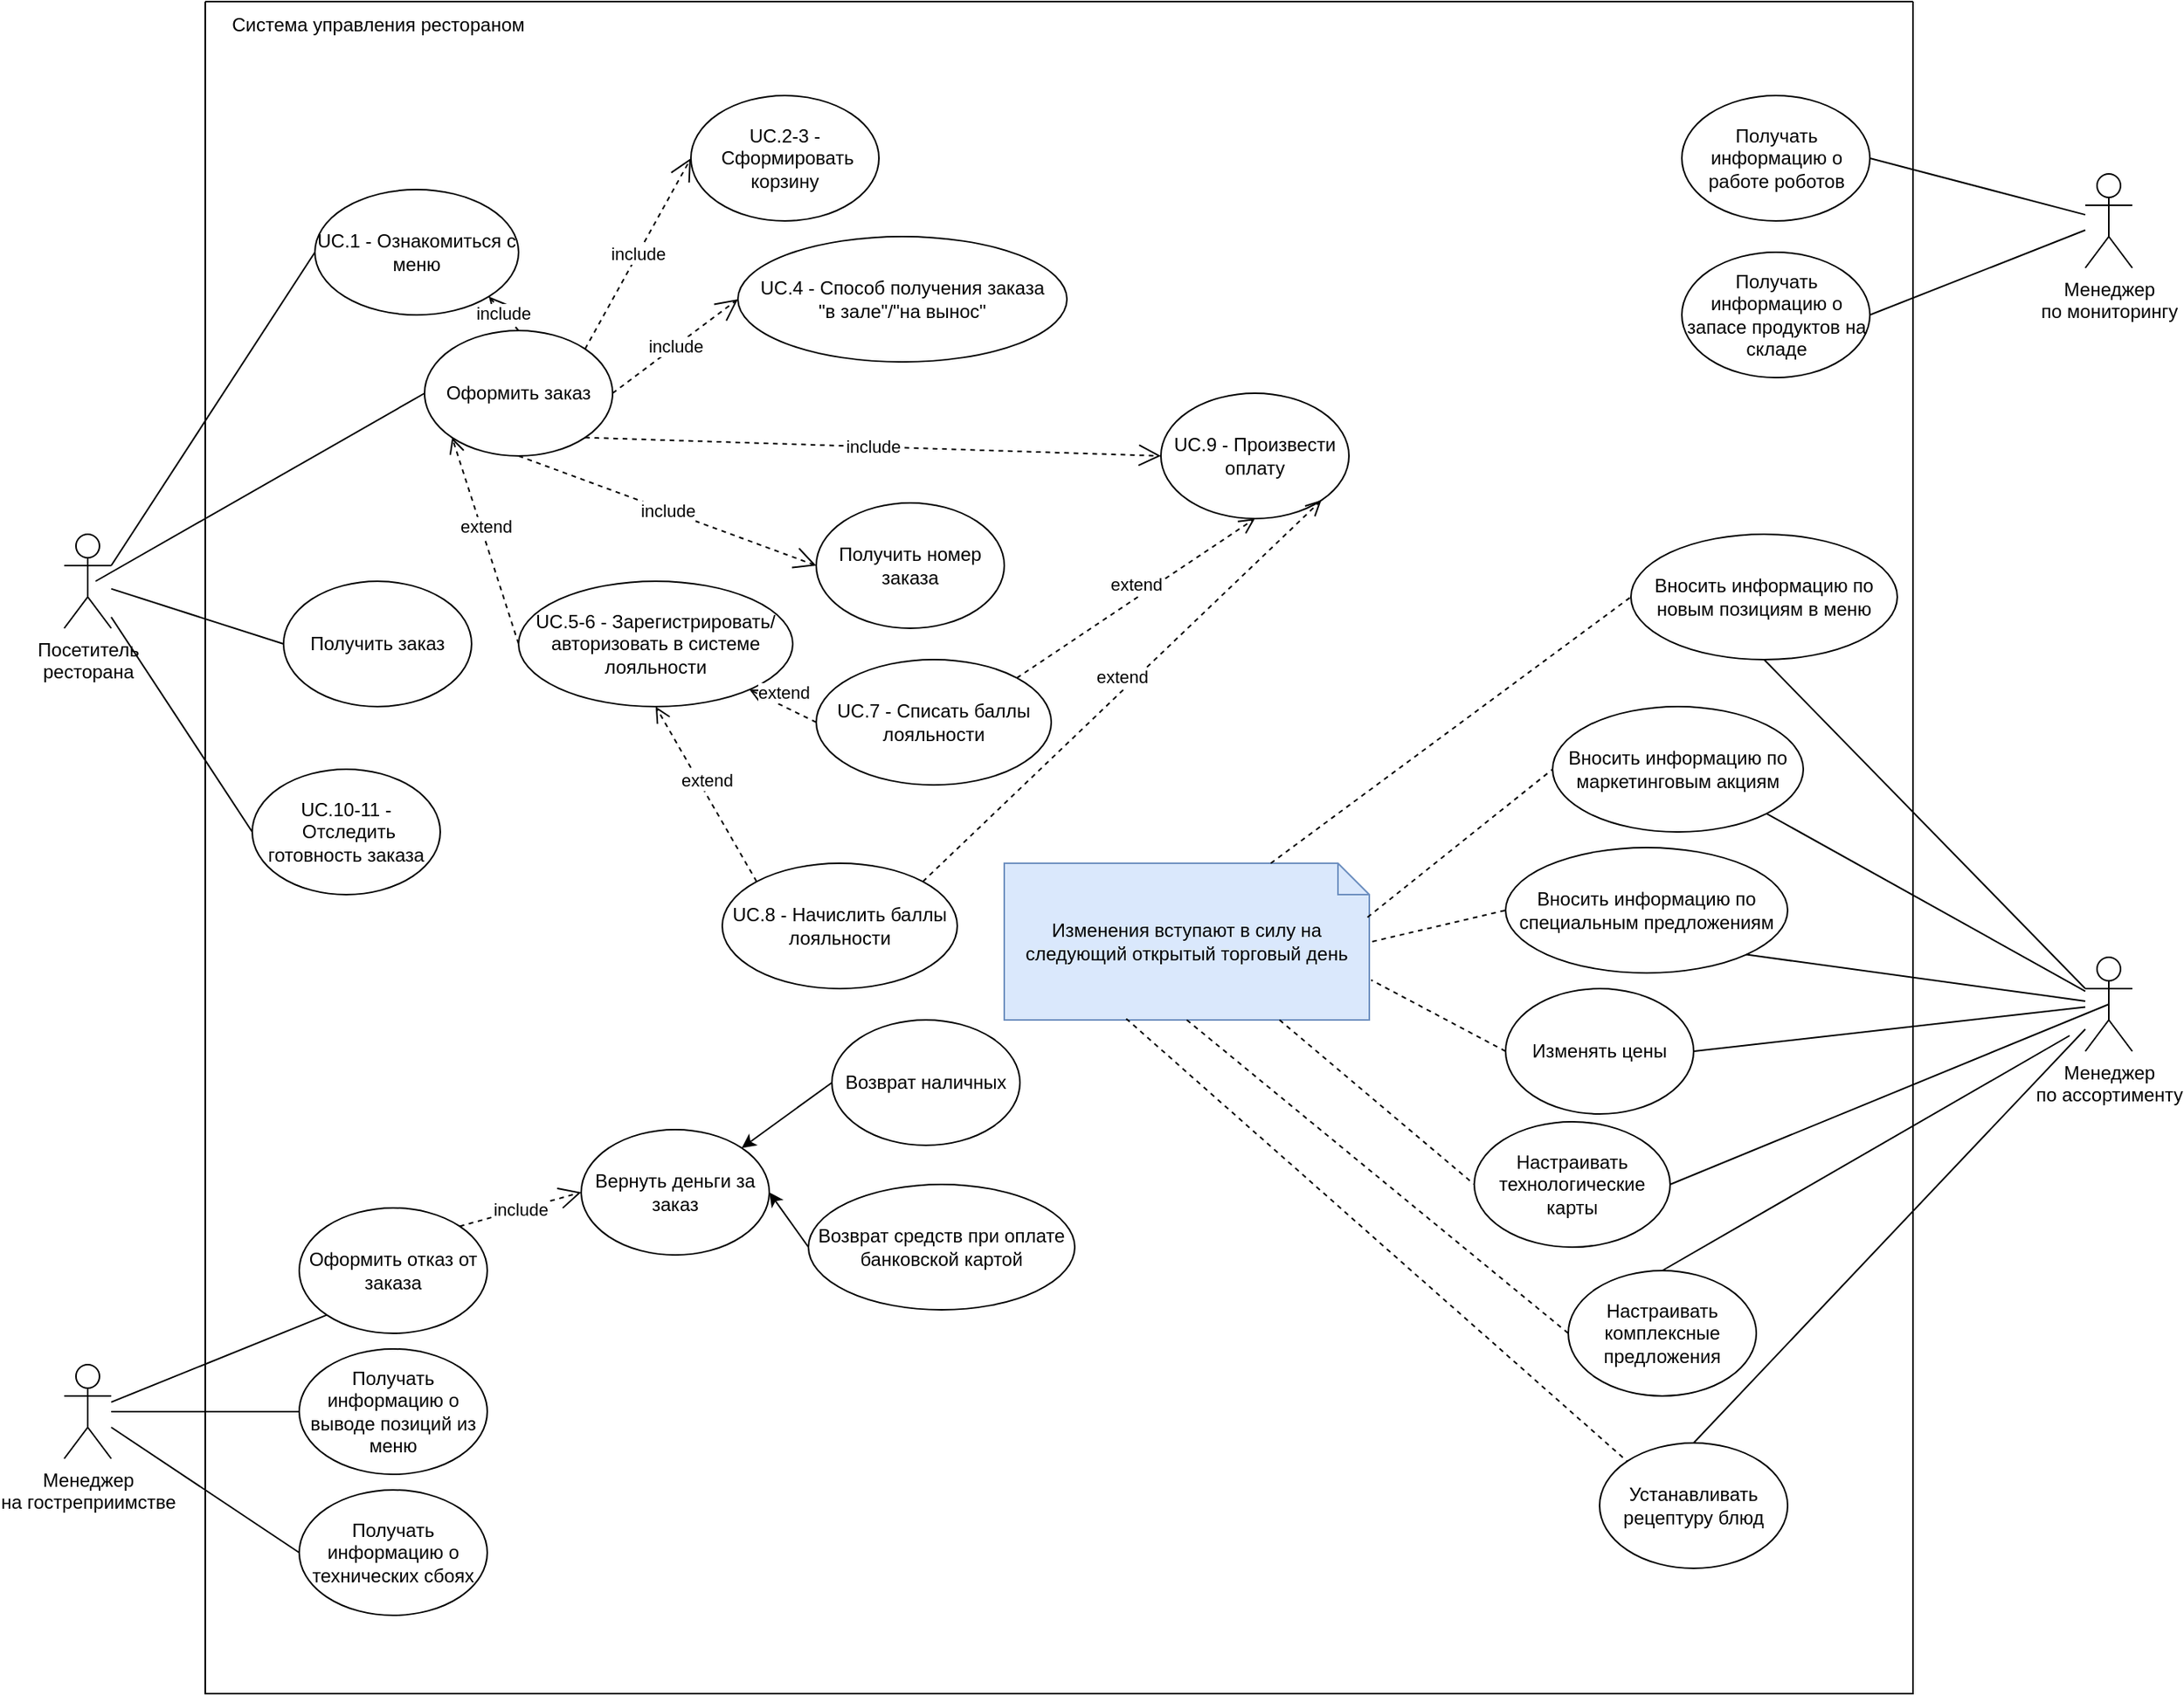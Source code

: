 <mxfile version="26.2.2">
  <diagram name="Страница — 1" id="XPMsnC_HsdmtuDNM5oIN">
    <mxGraphModel dx="1428" dy="2018" grid="1" gridSize="10" guides="1" tooltips="1" connect="1" arrows="1" fold="1" page="1" pageScale="1" pageWidth="827" pageHeight="1169" math="0" shadow="0">
      <root>
        <mxCell id="0" />
        <mxCell id="1" parent="0" />
        <mxCell id="yDCYKiTZaW6A-maOPeT1-1" value="Посетитель&lt;br&gt;ресторана" style="shape=umlActor;verticalLabelPosition=bottom;verticalAlign=top;html=1;outlineConnect=0;" parent="1" vertex="1">
          <mxGeometry x="100" y="170" width="30" height="60" as="geometry" />
        </mxCell>
        <mxCell id="yDCYKiTZaW6A-maOPeT1-2" value="Менеджер&lt;br&gt;на гостреприимстве" style="shape=umlActor;verticalLabelPosition=bottom;verticalAlign=top;html=1;outlineConnect=0;" parent="1" vertex="1">
          <mxGeometry x="100" y="700" width="30" height="60" as="geometry" />
        </mxCell>
        <mxCell id="yDCYKiTZaW6A-maOPeT1-3" value="Менеджер&lt;br&gt;по ассортименту" style="shape=umlActor;verticalLabelPosition=bottom;verticalAlign=top;html=1;outlineConnect=0;" parent="1" vertex="1">
          <mxGeometry x="1390" y="440" width="30" height="60" as="geometry" />
        </mxCell>
        <mxCell id="yDCYKiTZaW6A-maOPeT1-4" value="Менеджер&lt;br&gt;по мониторингу" style="shape=umlActor;verticalLabelPosition=bottom;verticalAlign=top;html=1;outlineConnect=0;" parent="1" vertex="1">
          <mxGeometry x="1390" y="-60" width="30" height="60" as="geometry" />
        </mxCell>
        <mxCell id="yDCYKiTZaW6A-maOPeT1-6" value="Оформить заказ" style="ellipse;whiteSpace=wrap;html=1;" parent="1" vertex="1">
          <mxGeometry x="330" y="40" width="120" height="80" as="geometry" />
        </mxCell>
        <mxCell id="yDCYKiTZaW6A-maOPeT1-22" value="Оформить отказ от заказа" style="ellipse;whiteSpace=wrap;html=1;" parent="1" vertex="1">
          <mxGeometry x="250" y="600" width="120" height="80" as="geometry" />
        </mxCell>
        <mxCell id="yDCYKiTZaW6A-maOPeT1-23" value="Вернуть деньги за заказ" style="ellipse;whiteSpace=wrap;html=1;" parent="1" vertex="1">
          <mxGeometry x="430" y="550" width="120" height="80" as="geometry" />
        </mxCell>
        <mxCell id="yDCYKiTZaW6A-maOPeT1-24" value="Возврат наличных" style="ellipse;whiteSpace=wrap;html=1;" parent="1" vertex="1">
          <mxGeometry x="590" y="480" width="120" height="80" as="geometry" />
        </mxCell>
        <mxCell id="yDCYKiTZaW6A-maOPeT1-25" value="Возврат средств при оплате банковской картой" style="ellipse;whiteSpace=wrap;html=1;" parent="1" vertex="1">
          <mxGeometry x="575" y="585" width="170" height="80" as="geometry" />
        </mxCell>
        <mxCell id="yDCYKiTZaW6A-maOPeT1-26" value="Получать информацию о технических сбоях" style="ellipse;whiteSpace=wrap;html=1;" parent="1" vertex="1">
          <mxGeometry x="250" y="780" width="120" height="80" as="geometry" />
        </mxCell>
        <mxCell id="yDCYKiTZaW6A-maOPeT1-27" value="Получать информацию о выводе позиций из меню" style="ellipse;whiteSpace=wrap;html=1;" parent="1" vertex="1">
          <mxGeometry x="250" y="690" width="120" height="80" as="geometry" />
        </mxCell>
        <mxCell id="yDCYKiTZaW6A-maOPeT1-28" value="Получать информацию о работе роботов" style="ellipse;whiteSpace=wrap;html=1;" parent="1" vertex="1">
          <mxGeometry x="1132.5" y="-110" width="120" height="80" as="geometry" />
        </mxCell>
        <mxCell id="yDCYKiTZaW6A-maOPeT1-29" value="Получать информацию о запасе продуктов на складе" style="ellipse;whiteSpace=wrap;html=1;" parent="1" vertex="1">
          <mxGeometry x="1132.5" y="-10" width="120" height="80" as="geometry" />
        </mxCell>
        <mxCell id="yDCYKiTZaW6A-maOPeT1-30" value="Вносить информацию по новым позициям в меню" style="ellipse;whiteSpace=wrap;html=1;" parent="1" vertex="1">
          <mxGeometry x="1100" y="170" width="170" height="80" as="geometry" />
        </mxCell>
        <mxCell id="yDCYKiTZaW6A-maOPeT1-31" value="Изменять цены" style="ellipse;whiteSpace=wrap;html=1;" parent="1" vertex="1">
          <mxGeometry x="1020" y="460" width="120" height="80" as="geometry" />
        </mxCell>
        <mxCell id="yDCYKiTZaW6A-maOPeT1-32" value="Вносить информацию по маркетинговым акциям" style="ellipse;whiteSpace=wrap;html=1;" parent="1" vertex="1">
          <mxGeometry x="1050" y="280" width="160" height="80" as="geometry" />
        </mxCell>
        <mxCell id="yDCYKiTZaW6A-maOPeT1-33" value="Вносить информацию по специальным предложениям" style="ellipse;whiteSpace=wrap;html=1;" parent="1" vertex="1">
          <mxGeometry x="1020" y="370" width="180" height="80" as="geometry" />
        </mxCell>
        <mxCell id="yDCYKiTZaW6A-maOPeT1-34" value="Настраивать комплексные предложения" style="ellipse;whiteSpace=wrap;html=1;" parent="1" vertex="1">
          <mxGeometry x="1060" y="640" width="120" height="80" as="geometry" />
        </mxCell>
        <mxCell id="yDCYKiTZaW6A-maOPeT1-36" value="Настраивать технологические карты" style="ellipse;whiteSpace=wrap;html=1;" parent="1" vertex="1">
          <mxGeometry x="1000" y="545" width="125" height="80" as="geometry" />
        </mxCell>
        <mxCell id="yDCYKiTZaW6A-maOPeT1-37" value="Устанавливать рецептуру блюд" style="ellipse;whiteSpace=wrap;html=1;" parent="1" vertex="1">
          <mxGeometry x="1080" y="750" width="120" height="80" as="geometry" />
        </mxCell>
        <mxCell id="yDCYKiTZaW6A-maOPeT1-39" value="" style="endArrow=none;html=1;rounded=0;entryX=0;entryY=0.5;entryDx=0;entryDy=0;" parent="1" target="yDCYKiTZaW6A-maOPeT1-6" edge="1">
          <mxGeometry width="50" height="50" relative="1" as="geometry">
            <mxPoint x="120" y="200" as="sourcePoint" />
            <mxPoint x="590" y="270" as="targetPoint" />
          </mxGeometry>
        </mxCell>
        <mxCell id="yDCYKiTZaW6A-maOPeT1-40" value="" style="endArrow=none;html=1;rounded=0;entryX=0;entryY=0.5;entryDx=0;entryDy=0;" parent="1" source="yDCYKiTZaW6A-maOPeT1-1" target="yDCYKiTZaW6A-maOPeT1-21" edge="1">
          <mxGeometry width="50" height="50" relative="1" as="geometry">
            <mxPoint x="540" y="320" as="sourcePoint" />
            <mxPoint x="590" y="270" as="targetPoint" />
          </mxGeometry>
        </mxCell>
        <mxCell id="yDCYKiTZaW6A-maOPeT1-42" value="" style="endArrow=none;html=1;rounded=0;entryX=0;entryY=0.5;entryDx=0;entryDy=0;" parent="1" source="yDCYKiTZaW6A-maOPeT1-1" target="yDCYKiTZaW6A-maOPeT1-41" edge="1">
          <mxGeometry width="50" height="50" relative="1" as="geometry">
            <mxPoint x="540" y="320" as="sourcePoint" />
            <mxPoint x="590" y="270" as="targetPoint" />
          </mxGeometry>
        </mxCell>
        <mxCell id="yDCYKiTZaW6A-maOPeT1-45" value="include" style="endArrow=open;endSize=12;dashed=1;html=1;rounded=0;entryX=0;entryY=0.5;entryDx=0;entryDy=0;exitX=1;exitY=0;exitDx=0;exitDy=0;" parent="1" source="yDCYKiTZaW6A-maOPeT1-6" target="yDCYKiTZaW6A-maOPeT1-15" edge="1">
          <mxGeometry width="160" relative="1" as="geometry">
            <mxPoint x="350" y="107" as="sourcePoint" />
            <mxPoint x="460" y="80" as="targetPoint" />
          </mxGeometry>
        </mxCell>
        <mxCell id="yDCYKiTZaW6A-maOPeT1-46" value="include" style="endArrow=open;endSize=12;dashed=1;html=1;rounded=0;entryX=0;entryY=0.5;entryDx=0;entryDy=0;exitX=1;exitY=0.5;exitDx=0;exitDy=0;" parent="1" source="yDCYKiTZaW6A-maOPeT1-6" target="yDCYKiTZaW6A-maOPeT1-16" edge="1">
          <mxGeometry width="160" relative="1" as="geometry">
            <mxPoint x="360" y="130" as="sourcePoint" />
            <mxPoint x="460" y="170" as="targetPoint" />
          </mxGeometry>
        </mxCell>
        <mxCell id="yDCYKiTZaW6A-maOPeT1-47" value="include" style="endArrow=open;endSize=12;dashed=1;html=1;rounded=0;entryX=0;entryY=0.5;entryDx=0;entryDy=0;exitX=0.5;exitY=1;exitDx=0;exitDy=0;" parent="1" source="yDCYKiTZaW6A-maOPeT1-6" target="yDCYKiTZaW6A-maOPeT1-19" edge="1">
          <mxGeometry width="160" relative="1" as="geometry">
            <mxPoint x="342" y="158" as="sourcePoint" />
            <mxPoint x="430" y="270" as="targetPoint" />
          </mxGeometry>
        </mxCell>
        <mxCell id="yDCYKiTZaW6A-maOPeT1-49" value="extend" style="html=1;verticalAlign=bottom;endArrow=open;dashed=1;endSize=8;curved=0;rounded=0;exitX=0;exitY=0.5;exitDx=0;exitDy=0;entryX=0;entryY=1;entryDx=0;entryDy=0;" parent="1" source="yDCYKiTZaW6A-maOPeT1-20" target="yDCYKiTZaW6A-maOPeT1-6" edge="1">
          <mxGeometry relative="1" as="geometry">
            <mxPoint x="610" y="190" as="sourcePoint" />
            <mxPoint x="530" y="190" as="targetPoint" />
          </mxGeometry>
        </mxCell>
        <mxCell id="yDCYKiTZaW6A-maOPeT1-51" value="" style="endArrow=none;html=1;rounded=0;entryX=0;entryY=1;entryDx=0;entryDy=0;" parent="1" source="yDCYKiTZaW6A-maOPeT1-2" target="yDCYKiTZaW6A-maOPeT1-22" edge="1">
          <mxGeometry width="50" height="50" relative="1" as="geometry">
            <mxPoint x="420" y="590" as="sourcePoint" />
            <mxPoint x="470" y="540" as="targetPoint" />
          </mxGeometry>
        </mxCell>
        <mxCell id="yDCYKiTZaW6A-maOPeT1-53" value="" style="endArrow=none;html=1;rounded=0;entryX=0;entryY=0.5;entryDx=0;entryDy=0;" parent="1" source="yDCYKiTZaW6A-maOPeT1-2" target="yDCYKiTZaW6A-maOPeT1-27" edge="1">
          <mxGeometry width="50" height="50" relative="1" as="geometry">
            <mxPoint x="420" y="590" as="sourcePoint" />
            <mxPoint x="470" y="540" as="targetPoint" />
          </mxGeometry>
        </mxCell>
        <mxCell id="yDCYKiTZaW6A-maOPeT1-54" value="" style="endArrow=none;html=1;rounded=0;entryX=0;entryY=0.5;entryDx=0;entryDy=0;" parent="1" source="yDCYKiTZaW6A-maOPeT1-2" target="yDCYKiTZaW6A-maOPeT1-26" edge="1">
          <mxGeometry width="50" height="50" relative="1" as="geometry">
            <mxPoint x="420" y="590" as="sourcePoint" />
            <mxPoint x="470" y="540" as="targetPoint" />
          </mxGeometry>
        </mxCell>
        <mxCell id="yDCYKiTZaW6A-maOPeT1-55" value="" style="endArrow=classic;html=1;rounded=0;exitX=0;exitY=0.5;exitDx=0;exitDy=0;entryX=1;entryY=0.5;entryDx=0;entryDy=0;" parent="1" source="yDCYKiTZaW6A-maOPeT1-25" target="yDCYKiTZaW6A-maOPeT1-23" edge="1">
          <mxGeometry width="50" height="50" relative="1" as="geometry">
            <mxPoint x="490" y="460" as="sourcePoint" />
            <mxPoint x="540" y="410" as="targetPoint" />
          </mxGeometry>
        </mxCell>
        <mxCell id="yDCYKiTZaW6A-maOPeT1-56" value="" style="endArrow=classic;html=1;rounded=0;exitX=0;exitY=0.5;exitDx=0;exitDy=0;entryX=1;entryY=0;entryDx=0;entryDy=0;" parent="1" source="yDCYKiTZaW6A-maOPeT1-24" target="yDCYKiTZaW6A-maOPeT1-23" edge="1">
          <mxGeometry width="50" height="50" relative="1" as="geometry">
            <mxPoint x="490" y="460" as="sourcePoint" />
            <mxPoint x="540" y="410" as="targetPoint" />
          </mxGeometry>
        </mxCell>
        <mxCell id="yDCYKiTZaW6A-maOPeT1-57" value="include" style="endArrow=open;endSize=12;dashed=1;html=1;rounded=0;entryX=0;entryY=0.5;entryDx=0;entryDy=0;exitX=1;exitY=0;exitDx=0;exitDy=0;" parent="1" source="yDCYKiTZaW6A-maOPeT1-22" target="yDCYKiTZaW6A-maOPeT1-23" edge="1">
          <mxGeometry width="160" relative="1" as="geometry">
            <mxPoint x="267" y="580" as="sourcePoint" />
            <mxPoint x="380" y="662" as="targetPoint" />
          </mxGeometry>
        </mxCell>
        <mxCell id="yDCYKiTZaW6A-maOPeT1-58" value="include" style="endArrow=open;endSize=12;dashed=1;html=1;rounded=0;entryX=0;entryY=0.5;entryDx=0;entryDy=0;exitX=1;exitY=1;exitDx=0;exitDy=0;" parent="1" source="yDCYKiTZaW6A-maOPeT1-6" target="yDCYKiTZaW6A-maOPeT1-18" edge="1">
          <mxGeometry width="160" relative="1" as="geometry">
            <mxPoint x="400" y="130" as="sourcePoint" />
            <mxPoint x="590" y="270" as="targetPoint" />
          </mxGeometry>
        </mxCell>
        <mxCell id="yDCYKiTZaW6A-maOPeT1-60" value="" style="endArrow=none;html=1;rounded=0;exitX=1;exitY=0.5;exitDx=0;exitDy=0;" parent="1" source="yDCYKiTZaW6A-maOPeT1-29" target="yDCYKiTZaW6A-maOPeT1-4" edge="1">
          <mxGeometry width="50" height="50" relative="1" as="geometry">
            <mxPoint x="692.5" y="170" as="sourcePoint" />
            <mxPoint x="742.5" y="120" as="targetPoint" />
          </mxGeometry>
        </mxCell>
        <mxCell id="yDCYKiTZaW6A-maOPeT1-61" value="" style="endArrow=none;html=1;rounded=0;exitX=1;exitY=0.5;exitDx=0;exitDy=0;" parent="1" source="yDCYKiTZaW6A-maOPeT1-28" target="yDCYKiTZaW6A-maOPeT1-4" edge="1">
          <mxGeometry width="50" height="50" relative="1" as="geometry">
            <mxPoint x="692.5" y="170" as="sourcePoint" />
            <mxPoint x="742.5" y="120" as="targetPoint" />
          </mxGeometry>
        </mxCell>
        <mxCell id="yDCYKiTZaW6A-maOPeT1-62" value="" style="endArrow=none;html=1;rounded=0;entryX=0;entryY=0.333;entryDx=0;entryDy=0;entryPerimeter=0;exitX=0.5;exitY=1;exitDx=0;exitDy=0;" parent="1" source="yDCYKiTZaW6A-maOPeT1-30" target="yDCYKiTZaW6A-maOPeT1-3" edge="1">
          <mxGeometry width="50" height="50" relative="1" as="geometry">
            <mxPoint x="840" y="560" as="sourcePoint" />
            <mxPoint x="890" y="510" as="targetPoint" />
          </mxGeometry>
        </mxCell>
        <mxCell id="yDCYKiTZaW6A-maOPeT1-63" value="" style="endArrow=none;html=1;rounded=0;exitX=1;exitY=1;exitDx=0;exitDy=0;" parent="1" source="yDCYKiTZaW6A-maOPeT1-32" target="yDCYKiTZaW6A-maOPeT1-3" edge="1">
          <mxGeometry width="50" height="50" relative="1" as="geometry">
            <mxPoint x="840" y="560" as="sourcePoint" />
            <mxPoint x="890" y="510" as="targetPoint" />
          </mxGeometry>
        </mxCell>
        <mxCell id="yDCYKiTZaW6A-maOPeT1-64" value="" style="endArrow=none;html=1;rounded=0;exitX=1;exitY=1;exitDx=0;exitDy=0;" parent="1" source="yDCYKiTZaW6A-maOPeT1-33" target="yDCYKiTZaW6A-maOPeT1-3" edge="1">
          <mxGeometry width="50" height="50" relative="1" as="geometry">
            <mxPoint x="840" y="560" as="sourcePoint" />
            <mxPoint x="890" y="510" as="targetPoint" />
          </mxGeometry>
        </mxCell>
        <mxCell id="yDCYKiTZaW6A-maOPeT1-65" value="" style="endArrow=none;html=1;rounded=0;exitX=1;exitY=0.5;exitDx=0;exitDy=0;" parent="1" source="yDCYKiTZaW6A-maOPeT1-31" target="yDCYKiTZaW6A-maOPeT1-3" edge="1">
          <mxGeometry width="50" height="50" relative="1" as="geometry">
            <mxPoint x="920" y="300" as="sourcePoint" />
            <mxPoint x="970" y="250" as="targetPoint" />
          </mxGeometry>
        </mxCell>
        <mxCell id="yDCYKiTZaW6A-maOPeT1-66" value="" style="endArrow=none;html=1;rounded=0;entryX=0.5;entryY=0.5;entryDx=0;entryDy=0;entryPerimeter=0;exitX=1;exitY=0.5;exitDx=0;exitDy=0;" parent="1" source="yDCYKiTZaW6A-maOPeT1-36" target="yDCYKiTZaW6A-maOPeT1-3" edge="1">
          <mxGeometry width="50" height="50" relative="1" as="geometry">
            <mxPoint x="910" y="450" as="sourcePoint" />
            <mxPoint x="960" y="400" as="targetPoint" />
          </mxGeometry>
        </mxCell>
        <mxCell id="yDCYKiTZaW6A-maOPeT1-67" value="" style="endArrow=none;html=1;rounded=0;exitX=0.5;exitY=0;exitDx=0;exitDy=0;" parent="1" source="yDCYKiTZaW6A-maOPeT1-34" edge="1">
          <mxGeometry width="50" height="50" relative="1" as="geometry">
            <mxPoint x="910" y="450" as="sourcePoint" />
            <mxPoint x="1380" y="490" as="targetPoint" />
          </mxGeometry>
        </mxCell>
        <mxCell id="yDCYKiTZaW6A-maOPeT1-68" value="" style="endArrow=none;html=1;rounded=0;exitX=0.5;exitY=0;exitDx=0;exitDy=0;" parent="1" source="yDCYKiTZaW6A-maOPeT1-37" target="yDCYKiTZaW6A-maOPeT1-3" edge="1">
          <mxGeometry width="50" height="50" relative="1" as="geometry">
            <mxPoint x="940" y="580" as="sourcePoint" />
            <mxPoint x="990" y="530" as="targetPoint" />
          </mxGeometry>
        </mxCell>
        <mxCell id="yDCYKiTZaW6A-maOPeT1-70" value="Изменения вступают в силу на следующий открытый торговый день" style="shape=note;size=20;whiteSpace=wrap;html=1;fillColor=#dae8fc;strokeColor=#6c8ebf;" parent="1" vertex="1">
          <mxGeometry x="700" y="380" width="233" height="100" as="geometry" />
        </mxCell>
        <mxCell id="yDCYKiTZaW6A-maOPeT1-71" value="" style="endArrow=none;dashed=1;html=1;rounded=0;entryX=0;entryY=0.5;entryDx=0;entryDy=0;exitX=0.73;exitY=0;exitDx=0;exitDy=0;exitPerimeter=0;" parent="1" source="yDCYKiTZaW6A-maOPeT1-70" target="yDCYKiTZaW6A-maOPeT1-30" edge="1">
          <mxGeometry width="50" height="50" relative="1" as="geometry">
            <mxPoint x="880" y="380" as="sourcePoint" />
            <mxPoint x="1000" y="310" as="targetPoint" />
          </mxGeometry>
        </mxCell>
        <mxCell id="yDCYKiTZaW6A-maOPeT1-72" value="" style="endArrow=none;dashed=1;html=1;rounded=0;entryX=0;entryY=0.5;entryDx=0;entryDy=0;exitX=0.995;exitY=0.345;exitDx=0;exitDy=0;exitPerimeter=0;" parent="1" source="yDCYKiTZaW6A-maOPeT1-70" target="yDCYKiTZaW6A-maOPeT1-32" edge="1">
          <mxGeometry width="50" height="50" relative="1" as="geometry">
            <mxPoint x="930" y="410" as="sourcePoint" />
            <mxPoint x="1000" y="310" as="targetPoint" />
          </mxGeometry>
        </mxCell>
        <mxCell id="yDCYKiTZaW6A-maOPeT1-73" value="" style="endArrow=none;dashed=1;html=1;rounded=0;entryX=0;entryY=0.5;entryDx=0;entryDy=0;exitX=1.008;exitY=0.5;exitDx=0;exitDy=0;exitPerimeter=0;" parent="1" source="yDCYKiTZaW6A-maOPeT1-70" target="yDCYKiTZaW6A-maOPeT1-33" edge="1">
          <mxGeometry width="50" height="50" relative="1" as="geometry">
            <mxPoint x="950" y="360" as="sourcePoint" />
            <mxPoint x="1000" y="310" as="targetPoint" />
          </mxGeometry>
        </mxCell>
        <mxCell id="yDCYKiTZaW6A-maOPeT1-74" value="" style="endArrow=none;dashed=1;html=1;rounded=0;exitX=0;exitY=0.5;exitDx=0;exitDy=0;entryX=1.005;entryY=0.745;entryDx=0;entryDy=0;entryPerimeter=0;" parent="1" source="yDCYKiTZaW6A-maOPeT1-31" target="yDCYKiTZaW6A-maOPeT1-70" edge="1">
          <mxGeometry width="50" height="50" relative="1" as="geometry">
            <mxPoint x="950" y="360" as="sourcePoint" />
            <mxPoint x="1000" y="310" as="targetPoint" />
          </mxGeometry>
        </mxCell>
        <mxCell id="yDCYKiTZaW6A-maOPeT1-75" value="" style="endArrow=none;dashed=1;html=1;rounded=0;entryX=0;entryY=0.5;entryDx=0;entryDy=0;" parent="1" source="yDCYKiTZaW6A-maOPeT1-70" target="yDCYKiTZaW6A-maOPeT1-36" edge="1">
          <mxGeometry width="50" height="50" relative="1" as="geometry">
            <mxPoint x="880" y="420" as="sourcePoint" />
            <mxPoint x="1000" y="310" as="targetPoint" />
          </mxGeometry>
        </mxCell>
        <mxCell id="yDCYKiTZaW6A-maOPeT1-76" value="" style="endArrow=none;dashed=1;html=1;rounded=0;entryX=0;entryY=0.5;entryDx=0;entryDy=0;exitX=0.5;exitY=1;exitDx=0;exitDy=0;exitPerimeter=0;" parent="1" source="yDCYKiTZaW6A-maOPeT1-70" target="yDCYKiTZaW6A-maOPeT1-34" edge="1">
          <mxGeometry width="50" height="50" relative="1" as="geometry">
            <mxPoint x="950" y="360" as="sourcePoint" />
            <mxPoint x="1000" y="310" as="targetPoint" />
          </mxGeometry>
        </mxCell>
        <mxCell id="yDCYKiTZaW6A-maOPeT1-77" value="" style="endArrow=none;dashed=1;html=1;rounded=0;exitX=0.334;exitY=0.992;exitDx=0;exitDy=0;exitPerimeter=0;entryX=0;entryY=0;entryDx=0;entryDy=0;" parent="1" source="yDCYKiTZaW6A-maOPeT1-70" target="yDCYKiTZaW6A-maOPeT1-37" edge="1">
          <mxGeometry width="50" height="50" relative="1" as="geometry">
            <mxPoint x="950" y="360" as="sourcePoint" />
            <mxPoint x="1000" y="310" as="targetPoint" />
          </mxGeometry>
        </mxCell>
        <mxCell id="yDCYKiTZaW6A-maOPeT1-81" value="" style="swimlane;startSize=0;" parent="1" vertex="1">
          <mxGeometry x="190" y="-170" width="1090" height="1080" as="geometry">
            <mxRectangle x="210" y="-180" width="50" height="40" as="alternateBounds" />
          </mxGeometry>
        </mxCell>
        <mxCell id="yDCYKiTZaW6A-maOPeT1-82" value="Система управления рестораном" style="text;html=1;align=center;verticalAlign=middle;resizable=0;points=[];autosize=1;strokeColor=none;fillColor=none;" parent="yDCYKiTZaW6A-maOPeT1-81" vertex="1">
          <mxGeometry x="5" width="210" height="30" as="geometry" />
        </mxCell>
        <mxCell id="yDCYKiTZaW6A-maOPeT1-14" value="UC.1 - Ознакомиться с меню" style="ellipse;whiteSpace=wrap;html=1;" parent="yDCYKiTZaW6A-maOPeT1-81" vertex="1">
          <mxGeometry x="70" y="120" width="130" height="80" as="geometry" />
        </mxCell>
        <mxCell id="5rACu4KKzd1HD6sPfKvf-1" value="UC.8 - Начислить баллы лояльности" style="ellipse;whiteSpace=wrap;html=1;" vertex="1" parent="yDCYKiTZaW6A-maOPeT1-81">
          <mxGeometry x="330" y="550" width="150" height="80" as="geometry" />
        </mxCell>
        <mxCell id="5rACu4KKzd1HD6sPfKvf-3" value="UC.7 - Списать баллы лояльности" style="ellipse;whiteSpace=wrap;html=1;" vertex="1" parent="yDCYKiTZaW6A-maOPeT1-81">
          <mxGeometry x="390" y="420" width="150" height="80" as="geometry" />
        </mxCell>
        <mxCell id="yDCYKiTZaW6A-maOPeT1-15" value="UC.2-3 -&amp;nbsp;Сформировать корзину" style="ellipse;whiteSpace=wrap;html=1;" parent="yDCYKiTZaW6A-maOPeT1-81" vertex="1">
          <mxGeometry x="310" y="60" width="120" height="80" as="geometry" />
        </mxCell>
        <mxCell id="yDCYKiTZaW6A-maOPeT1-16" value="UC.4 -&amp;nbsp;Способ получения заказа&lt;br&gt;&quot;в зале&quot;/&quot;на вынос&quot;" style="ellipse;whiteSpace=wrap;html=1;" parent="yDCYKiTZaW6A-maOPeT1-81" vertex="1">
          <mxGeometry x="340" y="150" width="210" height="80" as="geometry" />
        </mxCell>
        <mxCell id="yDCYKiTZaW6A-maOPeT1-18" value="UC.9 - Произвести оплату" style="ellipse;whiteSpace=wrap;html=1;" parent="yDCYKiTZaW6A-maOPeT1-81" vertex="1">
          <mxGeometry x="610" y="250" width="120" height="80" as="geometry" />
        </mxCell>
        <mxCell id="5rACu4KKzd1HD6sPfKvf-5" value="extend" style="html=1;verticalAlign=bottom;endArrow=open;dashed=1;endSize=8;curved=0;rounded=0;exitX=1;exitY=0;exitDx=0;exitDy=0;entryX=0.5;entryY=1;entryDx=0;entryDy=0;" edge="1" parent="yDCYKiTZaW6A-maOPeT1-81" source="5rACu4KKzd1HD6sPfKvf-3" target="yDCYKiTZaW6A-maOPeT1-18">
          <mxGeometry relative="1" as="geometry">
            <mxPoint x="530" y="500" as="sourcePoint" />
            <mxPoint x="440" y="520" as="targetPoint" />
          </mxGeometry>
        </mxCell>
        <mxCell id="yDCYKiTZaW6A-maOPeT1-19" value="Получить номер заказа" style="ellipse;whiteSpace=wrap;html=1;" parent="yDCYKiTZaW6A-maOPeT1-81" vertex="1">
          <mxGeometry x="390" y="320" width="120" height="80" as="geometry" />
        </mxCell>
        <mxCell id="yDCYKiTZaW6A-maOPeT1-20" value="UC.5-6 - Зарегистрировать/авторизовать в системе лояльности" style="ellipse;whiteSpace=wrap;html=1;" parent="yDCYKiTZaW6A-maOPeT1-81" vertex="1">
          <mxGeometry x="200" y="370" width="175" height="80" as="geometry" />
        </mxCell>
        <mxCell id="5rACu4KKzd1HD6sPfKvf-2" value="extend" style="html=1;verticalAlign=bottom;endArrow=open;dashed=1;endSize=8;curved=0;rounded=0;exitX=0;exitY=0;exitDx=0;exitDy=0;entryX=0.5;entryY=1;entryDx=0;entryDy=0;" edge="1" parent="yDCYKiTZaW6A-maOPeT1-81" source="5rACu4KKzd1HD6sPfKvf-1" target="yDCYKiTZaW6A-maOPeT1-20">
          <mxGeometry relative="1" as="geometry">
            <mxPoint x="290" y="520" as="sourcePoint" />
            <mxPoint x="168" y="288" as="targetPoint" />
          </mxGeometry>
        </mxCell>
        <mxCell id="5rACu4KKzd1HD6sPfKvf-4" value="extend" style="html=1;verticalAlign=bottom;endArrow=open;dashed=1;endSize=8;curved=0;rounded=0;exitX=0;exitY=0.5;exitDx=0;exitDy=0;" edge="1" parent="yDCYKiTZaW6A-maOPeT1-81" source="5rACu4KKzd1HD6sPfKvf-3" target="yDCYKiTZaW6A-maOPeT1-20">
          <mxGeometry relative="1" as="geometry">
            <mxPoint x="268" y="592" as="sourcePoint" />
            <mxPoint x="310" y="540" as="targetPoint" />
          </mxGeometry>
        </mxCell>
        <mxCell id="yDCYKiTZaW6A-maOPeT1-41" value="UC.10-11 -&amp;nbsp;Отследить готовность заказа" style="ellipse;whiteSpace=wrap;html=1;" parent="yDCYKiTZaW6A-maOPeT1-81" vertex="1">
          <mxGeometry x="30" y="490" width="120" height="80" as="geometry" />
        </mxCell>
        <mxCell id="yDCYKiTZaW6A-maOPeT1-21" value="Получить заказ" style="ellipse;whiteSpace=wrap;html=1;" parent="yDCYKiTZaW6A-maOPeT1-81" vertex="1">
          <mxGeometry x="50" y="370" width="120" height="80" as="geometry" />
        </mxCell>
        <mxCell id="5rACu4KKzd1HD6sPfKvf-7" value="extend" style="html=1;verticalAlign=bottom;endArrow=open;dashed=1;endSize=8;curved=0;rounded=0;exitX=1;exitY=0;exitDx=0;exitDy=0;entryX=1;entryY=1;entryDx=0;entryDy=0;" edge="1" parent="yDCYKiTZaW6A-maOPeT1-81" source="5rACu4KKzd1HD6sPfKvf-1" target="yDCYKiTZaW6A-maOPeT1-18">
          <mxGeometry relative="1" as="geometry">
            <mxPoint x="415" y="560" as="sourcePoint" />
            <mxPoint x="368" y="510" as="targetPoint" />
          </mxGeometry>
        </mxCell>
        <mxCell id="KDk-s1UC_aLIinJBUtBT-1" value="" style="endArrow=none;html=1;rounded=0;exitX=1;exitY=0.333;exitDx=0;exitDy=0;exitPerimeter=0;entryX=0;entryY=0.5;entryDx=0;entryDy=0;" parent="1" source="yDCYKiTZaW6A-maOPeT1-1" target="yDCYKiTZaW6A-maOPeT1-14" edge="1">
          <mxGeometry width="50" height="50" relative="1" as="geometry">
            <mxPoint x="540" y="260" as="sourcePoint" />
            <mxPoint x="590" y="210" as="targetPoint" />
          </mxGeometry>
        </mxCell>
        <mxCell id="KDk-s1UC_aLIinJBUtBT-2" value="include" style="endArrow=open;endSize=12;dashed=1;html=1;rounded=0;entryX=1;entryY=1;entryDx=0;entryDy=0;exitX=0.5;exitY=0;exitDx=0;exitDy=0;" parent="1" source="yDCYKiTZaW6A-maOPeT1-6" target="yDCYKiTZaW6A-maOPeT1-14" edge="1">
          <mxGeometry width="160" relative="1" as="geometry">
            <mxPoint x="442" y="62" as="sourcePoint" />
            <mxPoint x="580" as="targetPoint" />
          </mxGeometry>
        </mxCell>
      </root>
    </mxGraphModel>
  </diagram>
</mxfile>
